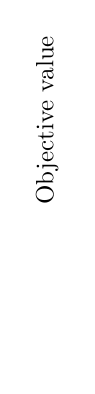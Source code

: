 \begin{tikzpicture}
\node[rotate=90,scale=0.9]{Objective value};
\node at (0,-3) {};
\end{tikzpicture}